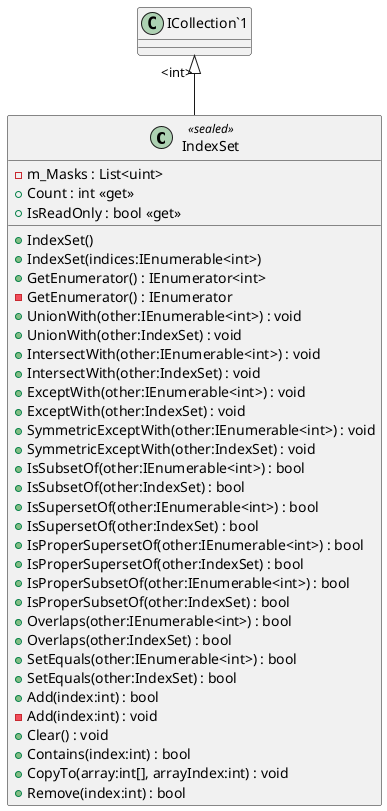 @startuml
class IndexSet <<sealed>> {
    - m_Masks : List<uint>
    + IndexSet()
    + IndexSet(indices:IEnumerable<int>)
    + GetEnumerator() : IEnumerator<int>
    - GetEnumerator() : IEnumerator
    + UnionWith(other:IEnumerable<int>) : void
    + UnionWith(other:IndexSet) : void
    + IntersectWith(other:IEnumerable<int>) : void
    + IntersectWith(other:IndexSet) : void
    + ExceptWith(other:IEnumerable<int>) : void
    + ExceptWith(other:IndexSet) : void
    + SymmetricExceptWith(other:IEnumerable<int>) : void
    + SymmetricExceptWith(other:IndexSet) : void
    + IsSubsetOf(other:IEnumerable<int>) : bool
    + IsSubsetOf(other:IndexSet) : bool
    + IsSupersetOf(other:IEnumerable<int>) : bool
    + IsSupersetOf(other:IndexSet) : bool
    + IsProperSupersetOf(other:IEnumerable<int>) : bool
    + IsProperSupersetOf(other:IndexSet) : bool
    + IsProperSubsetOf(other:IEnumerable<int>) : bool
    + IsProperSubsetOf(other:IndexSet) : bool
    + Overlaps(other:IEnumerable<int>) : bool
    + Overlaps(other:IndexSet) : bool
    + SetEquals(other:IEnumerable<int>) : bool
    + SetEquals(other:IndexSet) : bool
    + Add(index:int) : bool
    - Add(index:int) : void
    + Clear() : void
    + Contains(index:int) : bool
    + CopyTo(array:int[], arrayIndex:int) : void
    + Remove(index:int) : bool
    + Count : int <<get>>
    + IsReadOnly : bool <<get>>
}
"ICollection`1" "<int>" <|-- IndexSet
@enduml
